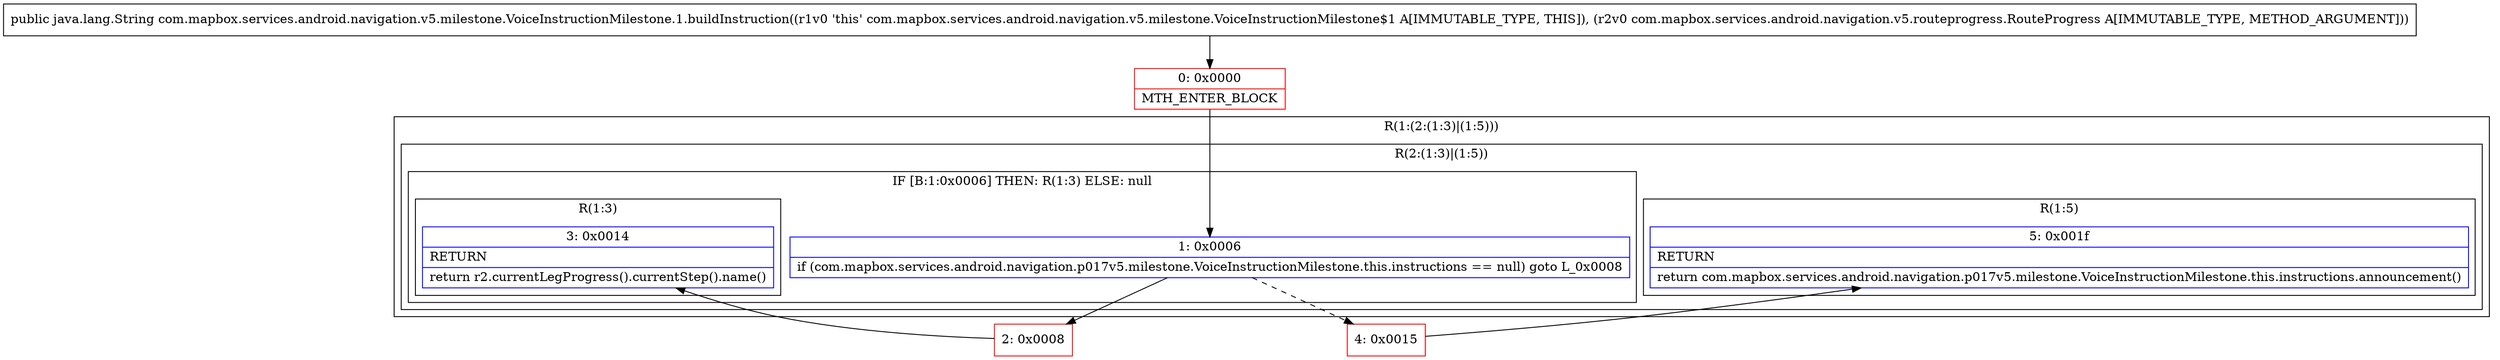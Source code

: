 digraph "CFG forcom.mapbox.services.android.navigation.v5.milestone.VoiceInstructionMilestone.1.buildInstruction(Lcom\/mapbox\/services\/android\/navigation\/v5\/routeprogress\/RouteProgress;)Ljava\/lang\/String;" {
subgraph cluster_Region_1880535471 {
label = "R(1:(2:(1:3)|(1:5)))";
node [shape=record,color=blue];
subgraph cluster_Region_212310597 {
label = "R(2:(1:3)|(1:5))";
node [shape=record,color=blue];
subgraph cluster_IfRegion_337993195 {
label = "IF [B:1:0x0006] THEN: R(1:3) ELSE: null";
node [shape=record,color=blue];
Node_1 [shape=record,label="{1\:\ 0x0006|if (com.mapbox.services.android.navigation.p017v5.milestone.VoiceInstructionMilestone.this.instructions == null) goto L_0x0008\l}"];
subgraph cluster_Region_99832046 {
label = "R(1:3)";
node [shape=record,color=blue];
Node_3 [shape=record,label="{3\:\ 0x0014|RETURN\l|return r2.currentLegProgress().currentStep().name()\l}"];
}
}
subgraph cluster_Region_1085080118 {
label = "R(1:5)";
node [shape=record,color=blue];
Node_5 [shape=record,label="{5\:\ 0x001f|RETURN\l|return com.mapbox.services.android.navigation.p017v5.milestone.VoiceInstructionMilestone.this.instructions.announcement()\l}"];
}
}
}
Node_0 [shape=record,color=red,label="{0\:\ 0x0000|MTH_ENTER_BLOCK\l}"];
Node_2 [shape=record,color=red,label="{2\:\ 0x0008}"];
Node_4 [shape=record,color=red,label="{4\:\ 0x0015}"];
MethodNode[shape=record,label="{public java.lang.String com.mapbox.services.android.navigation.v5.milestone.VoiceInstructionMilestone.1.buildInstruction((r1v0 'this' com.mapbox.services.android.navigation.v5.milestone.VoiceInstructionMilestone$1 A[IMMUTABLE_TYPE, THIS]), (r2v0 com.mapbox.services.android.navigation.v5.routeprogress.RouteProgress A[IMMUTABLE_TYPE, METHOD_ARGUMENT])) }"];
MethodNode -> Node_0;
Node_1 -> Node_2;
Node_1 -> Node_4[style=dashed];
Node_0 -> Node_1;
Node_2 -> Node_3;
Node_4 -> Node_5;
}

